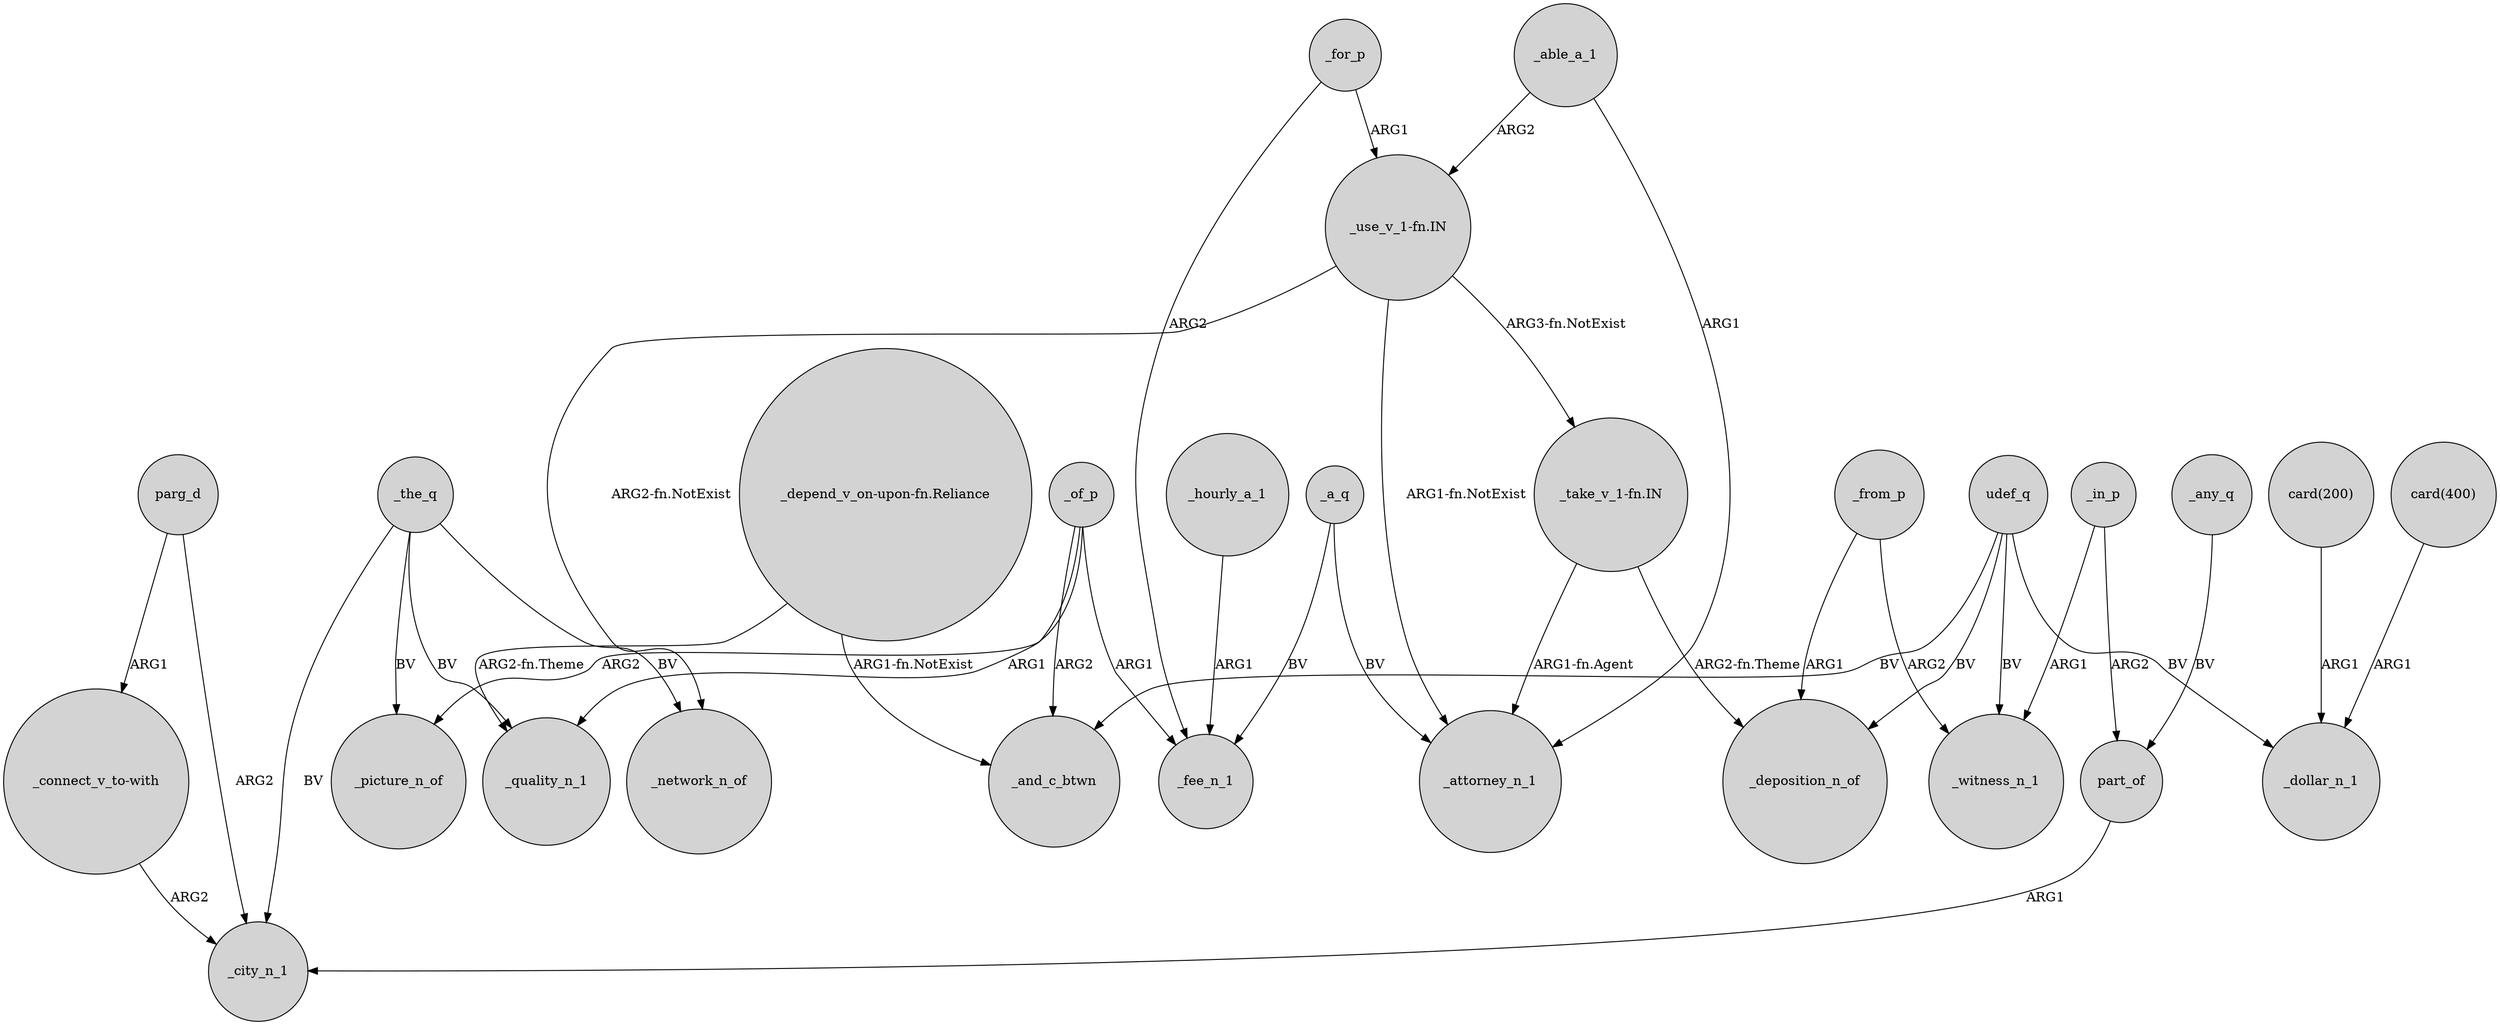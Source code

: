 digraph {
	node [shape=circle style=filled]
	_a_q -> _attorney_n_1 [label=BV]
	"_take_v_1-fn.IN" -> _deposition_n_of [label="ARG2-fn.Theme"]
	_of_p -> _fee_n_1 [label=ARG1]
	_from_p -> _deposition_n_of [label=ARG1]
	"_depend_v_on-upon-fn.Reliance" -> _and_c_btwn [label="ARG1-fn.NotExist"]
	parg_d -> "_connect_v_to-with" [label=ARG1]
	"_use_v_1-fn.IN" -> "_take_v_1-fn.IN" [label="ARG3-fn.NotExist"]
	_able_a_1 -> "_use_v_1-fn.IN" [label=ARG2]
	_the_q -> _quality_n_1 [label=BV]
	part_of -> _city_n_1 [label=ARG1]
	"card(200)" -> _dollar_n_1 [label=ARG1]
	"_take_v_1-fn.IN" -> _attorney_n_1 [label="ARG1-fn.Agent"]
	"_connect_v_to-with" -> _city_n_1 [label=ARG2]
	_in_p -> _witness_n_1 [label=ARG1]
	_of_p -> _and_c_btwn [label=ARG2]
	_for_p -> _fee_n_1 [label=ARG2]
	_the_q -> _network_n_of [label=BV]
	"_depend_v_on-upon-fn.Reliance" -> _quality_n_1 [label="ARG2-fn.Theme"]
	_able_a_1 -> _attorney_n_1 [label=ARG1]
	_any_q -> part_of [label=BV]
	udef_q -> _deposition_n_of [label=BV]
	_the_q -> _city_n_1 [label=BV]
	_of_p -> _quality_n_1 [label=ARG1]
	"card(400)" -> _dollar_n_1 [label=ARG1]
	_of_p -> _picture_n_of [label=ARG2]
	_for_p -> "_use_v_1-fn.IN" [label=ARG1]
	_the_q -> _picture_n_of [label=BV]
	_from_p -> _witness_n_1 [label=ARG2]
	udef_q -> _witness_n_1 [label=BV]
	udef_q -> _and_c_btwn [label=BV]
	_in_p -> part_of [label=ARG2]
	_a_q -> _fee_n_1 [label=BV]
	"_use_v_1-fn.IN" -> _network_n_of [label="ARG2-fn.NotExist"]
	parg_d -> _city_n_1 [label=ARG2]
	_hourly_a_1 -> _fee_n_1 [label=ARG1]
	udef_q -> _dollar_n_1 [label=BV]
	"_use_v_1-fn.IN" -> _attorney_n_1 [label="ARG1-fn.NotExist"]
}
